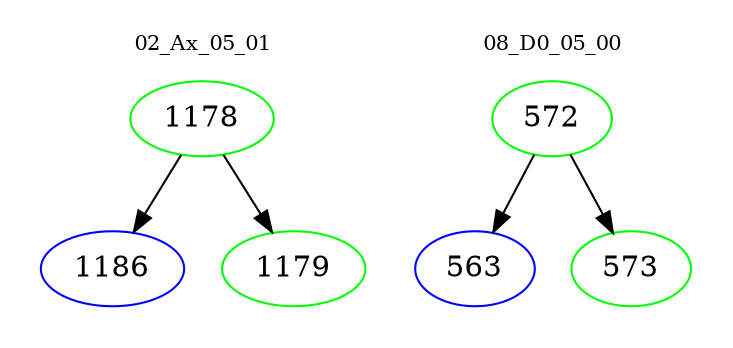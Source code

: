digraph{
subgraph cluster_0 {
color = white
label = "02_Ax_05_01";
fontsize=10;
T0_1178 [label="1178", color="green"]
T0_1178 -> T0_1186 [color="black"]
T0_1186 [label="1186", color="blue"]
T0_1178 -> T0_1179 [color="black"]
T0_1179 [label="1179", color="green"]
}
subgraph cluster_1 {
color = white
label = "08_D0_05_00";
fontsize=10;
T1_572 [label="572", color="green"]
T1_572 -> T1_563 [color="black"]
T1_563 [label="563", color="blue"]
T1_572 -> T1_573 [color="black"]
T1_573 [label="573", color="green"]
}
}
